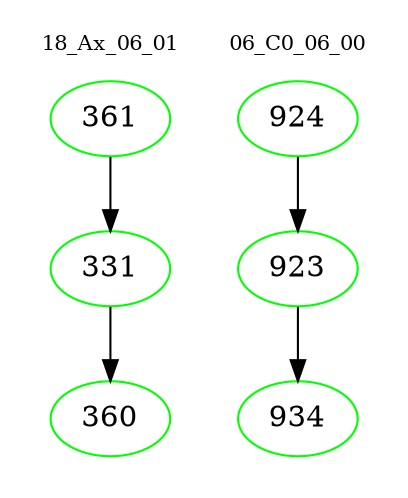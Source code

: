 digraph{
subgraph cluster_0 {
color = white
label = "18_Ax_06_01";
fontsize=10;
T0_361 [label="361", color="green"]
T0_361 -> T0_331 [color="black"]
T0_331 [label="331", color="green"]
T0_331 -> T0_360 [color="black"]
T0_360 [label="360", color="green"]
}
subgraph cluster_1 {
color = white
label = "06_C0_06_00";
fontsize=10;
T1_924 [label="924", color="green"]
T1_924 -> T1_923 [color="black"]
T1_923 [label="923", color="green"]
T1_923 -> T1_934 [color="black"]
T1_934 [label="934", color="green"]
}
}
